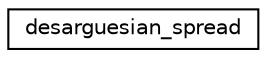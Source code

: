 digraph "Graphical Class Hierarchy"
{
  edge [fontname="Helvetica",fontsize="10",labelfontname="Helvetica",labelfontsize="10"];
  node [fontname="Helvetica",fontsize="10",shape=record];
  rankdir="LR";
  Node0 [label="desarguesian_spread",height=0.2,width=0.4,color="black", fillcolor="white", style="filled",URL="$d4/d86/classdesarguesian__spread.html"];
}
